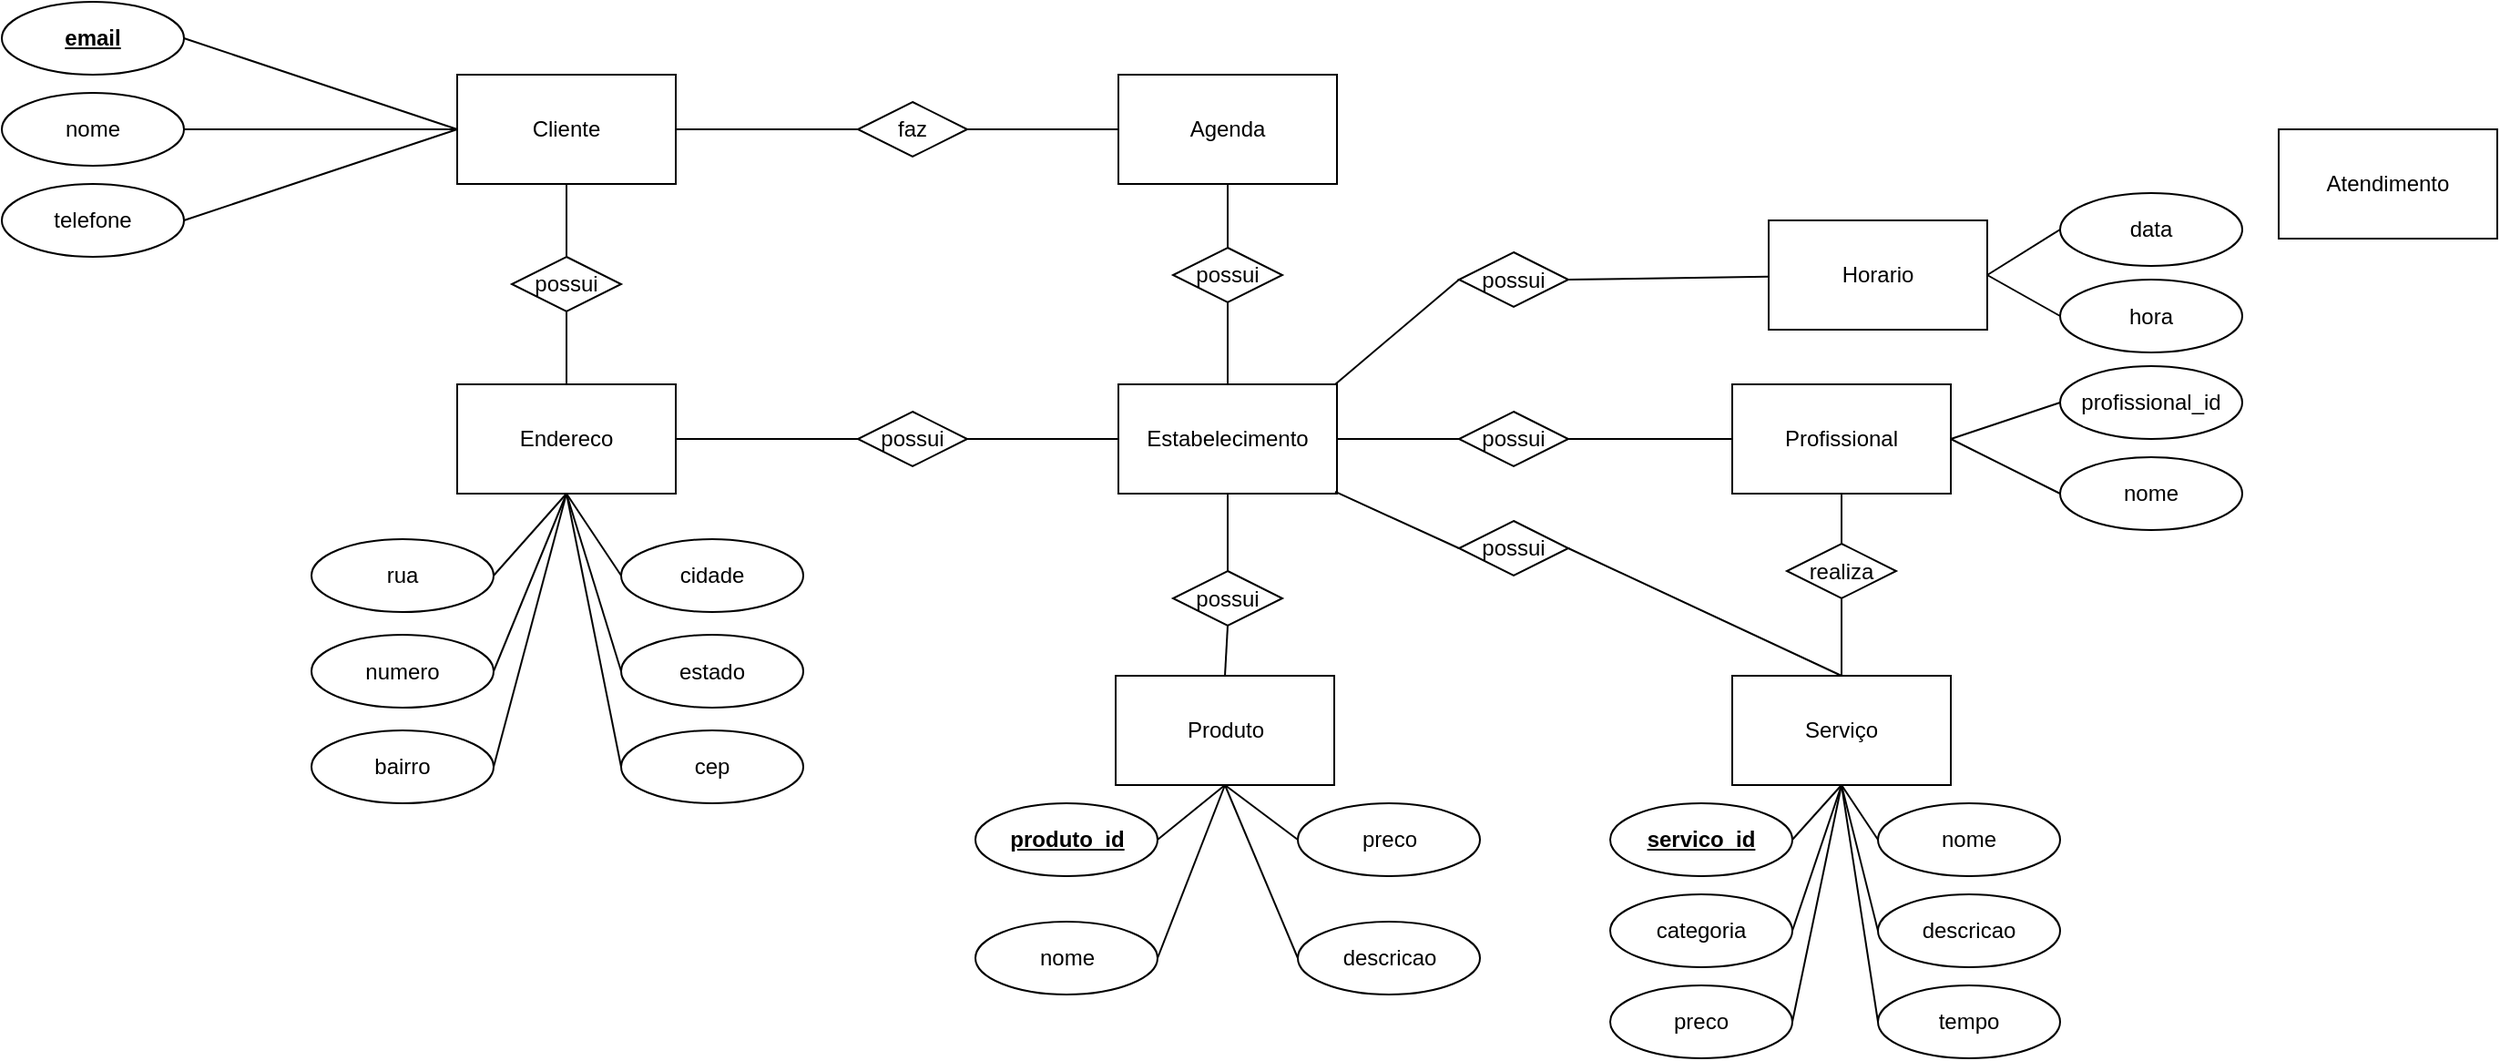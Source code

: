 <mxfile pages="1" version="11.2.9" type="device"><diagram id="aQD80Ql4jMY2Rv4eGtE2" name="Page-1"><mxGraphModel dx="868" dy="428" grid="1" gridSize="10" guides="1" tooltips="1" connect="1" arrows="1" fold="1" page="1" pageScale="1" pageWidth="1169" pageHeight="827" math="0" shadow="0"><root><mxCell id="0"/><mxCell id="1" parent="0"/><mxCell id="dCkcmsoxQ3INoG67xksl-1" value="Cliente" style="rounded=0;whiteSpace=wrap;html=1;" parent="1" vertex="1"><mxGeometry x="260" y="60" width="120" height="60" as="geometry"/></mxCell><mxCell id="dCkcmsoxQ3INoG67xksl-2" value="&lt;div&gt;Produto&lt;/div&gt;" style="rounded=0;whiteSpace=wrap;html=1;" parent="1" vertex="1"><mxGeometry x="621.5" y="390" width="120" height="60" as="geometry"/></mxCell><mxCell id="dCkcmsoxQ3INoG67xksl-3" value="Agenda" style="rounded=0;whiteSpace=wrap;html=1;" parent="1" vertex="1"><mxGeometry x="623" y="60" width="120" height="60" as="geometry"/></mxCell><mxCell id="dCkcmsoxQ3INoG67xksl-4" value="Profissional" style="rounded=0;whiteSpace=wrap;html=1;" parent="1" vertex="1"><mxGeometry x="960" y="230" width="120" height="60" as="geometry"/></mxCell><mxCell id="dCkcmsoxQ3INoG67xksl-5" value="Estabelecimento" style="rounded=0;whiteSpace=wrap;html=1;" parent="1" vertex="1"><mxGeometry x="623" y="230" width="120" height="60" as="geometry"/></mxCell><mxCell id="dCkcmsoxQ3INoG67xksl-7" value="nome" style="ellipse;whiteSpace=wrap;html=1;" parent="1" vertex="1"><mxGeometry x="10" y="70" width="100" height="40" as="geometry"/></mxCell><mxCell id="dCkcmsoxQ3INoG67xksl-8" value="telefone" style="ellipse;whiteSpace=wrap;html=1;" parent="1" vertex="1"><mxGeometry x="10" y="120" width="100" height="40" as="geometry"/></mxCell><mxCell id="dCkcmsoxQ3INoG67xksl-9" value="email" style="ellipse;html=1;whiteSpace=wrap;fontStyle=5" parent="1" vertex="1"><mxGeometry x="10" y="20" width="100" height="40" as="geometry"/></mxCell><mxCell id="dCkcmsoxQ3INoG67xksl-10" value="Endereco" style="rounded=0;whiteSpace=wrap;html=1;" parent="1" vertex="1"><mxGeometry x="260" y="230" width="120" height="60" as="geometry"/></mxCell><mxCell id="dCkcmsoxQ3INoG67xksl-13" value="" style="endArrow=none;html=1;entryX=1;entryY=0.5;entryDx=0;entryDy=0;exitX=0;exitY=0.5;exitDx=0;exitDy=0;" parent="1" source="dCkcmsoxQ3INoG67xksl-1" target="dCkcmsoxQ3INoG67xksl-7" edge="1"><mxGeometry width="50" height="50" relative="1" as="geometry"><mxPoint x="180" y="80" as="sourcePoint"/><mxPoint x="120" y="50" as="targetPoint"/></mxGeometry></mxCell><mxCell id="dCkcmsoxQ3INoG67xksl-14" value="" style="endArrow=none;html=1;entryX=1;entryY=0.5;entryDx=0;entryDy=0;exitX=0;exitY=0.5;exitDx=0;exitDy=0;" parent="1" source="dCkcmsoxQ3INoG67xksl-1" target="dCkcmsoxQ3INoG67xksl-8" edge="1"><mxGeometry width="50" height="50" relative="1" as="geometry"><mxPoint x="190" y="90" as="sourcePoint"/><mxPoint x="120" y="100" as="targetPoint"/></mxGeometry></mxCell><mxCell id="dCkcmsoxQ3INoG67xksl-15" value="" style="endArrow=none;html=1;entryX=1;entryY=0.5;entryDx=0;entryDy=0;exitX=0;exitY=0.5;exitDx=0;exitDy=0;" parent="1" source="dCkcmsoxQ3INoG67xksl-1" target="dCkcmsoxQ3INoG67xksl-9" edge="1"><mxGeometry width="50" height="50" relative="1" as="geometry"><mxPoint x="180" y="80" as="sourcePoint"/><mxPoint x="120" y="160" as="targetPoint"/></mxGeometry></mxCell><mxCell id="dCkcmsoxQ3INoG67xksl-16" value="possui" style="rhombus;whiteSpace=wrap;html=1;" parent="1" vertex="1"><mxGeometry x="290" y="160" width="60" height="30" as="geometry"/></mxCell><mxCell id="dCkcmsoxQ3INoG67xksl-17" value="" style="endArrow=none;html=1;entryX=0.5;entryY=1;entryDx=0;entryDy=0;exitX=0.5;exitY=0;exitDx=0;exitDy=0;" parent="1" source="dCkcmsoxQ3INoG67xksl-16" target="dCkcmsoxQ3INoG67xksl-1" edge="1"><mxGeometry width="50" height="50" relative="1" as="geometry"><mxPoint x="10" y="430" as="sourcePoint"/><mxPoint x="60" y="380" as="targetPoint"/></mxGeometry></mxCell><mxCell id="dCkcmsoxQ3INoG67xksl-19" value="" style="endArrow=none;html=1;entryX=0.5;entryY=1;entryDx=0;entryDy=0;exitX=0.5;exitY=0;exitDx=0;exitDy=0;" parent="1" source="dCkcmsoxQ3INoG67xksl-10" target="dCkcmsoxQ3INoG67xksl-16" edge="1"><mxGeometry width="50" height="50" relative="1" as="geometry"><mxPoint x="250" y="170" as="sourcePoint"/><mxPoint x="250" y="120" as="targetPoint"/></mxGeometry></mxCell><mxCell id="dCkcmsoxQ3INoG67xksl-20" value="rua" style="ellipse;whiteSpace=wrap;html=1;" parent="1" vertex="1"><mxGeometry x="180" y="315" width="100" height="40" as="geometry"/></mxCell><mxCell id="dCkcmsoxQ3INoG67xksl-21" value="numero" style="ellipse;whiteSpace=wrap;html=1;" parent="1" vertex="1"><mxGeometry x="180" y="367.5" width="100" height="40" as="geometry"/></mxCell><mxCell id="dCkcmsoxQ3INoG67xksl-22" value="cidade" style="ellipse;whiteSpace=wrap;html=1;" parent="1" vertex="1"><mxGeometry x="350" y="315" width="100" height="40" as="geometry"/></mxCell><mxCell id="dCkcmsoxQ3INoG67xksl-23" value="bairro" style="ellipse;whiteSpace=wrap;html=1;" parent="1" vertex="1"><mxGeometry x="180" y="420" width="100" height="40" as="geometry"/></mxCell><mxCell id="dCkcmsoxQ3INoG67xksl-24" value="estado" style="ellipse;whiteSpace=wrap;html=1;" parent="1" vertex="1"><mxGeometry x="350" y="367.5" width="100" height="40" as="geometry"/></mxCell><mxCell id="dCkcmsoxQ3INoG67xksl-25" value="cep" style="ellipse;whiteSpace=wrap;html=1;" parent="1" vertex="1"><mxGeometry x="350" y="420" width="100" height="40" as="geometry"/></mxCell><mxCell id="dCkcmsoxQ3INoG67xksl-26" value="" style="endArrow=none;html=1;exitX=0.5;exitY=1;exitDx=0;exitDy=0;entryX=1;entryY=0.5;entryDx=0;entryDy=0;" parent="1" source="dCkcmsoxQ3INoG67xksl-10" target="dCkcmsoxQ3INoG67xksl-20" edge="1"><mxGeometry width="50" height="50" relative="1" as="geometry"><mxPoint x="330" y="240" as="sourcePoint"/><mxPoint x="230" y="290" as="targetPoint"/></mxGeometry></mxCell><mxCell id="dCkcmsoxQ3INoG67xksl-27" value="" style="endArrow=none;html=1;entryX=1;entryY=0.5;entryDx=0;entryDy=0;exitX=0.5;exitY=1;exitDx=0;exitDy=0;" parent="1" source="dCkcmsoxQ3INoG67xksl-10" target="dCkcmsoxQ3INoG67xksl-21" edge="1"><mxGeometry width="50" height="50" relative="1" as="geometry"><mxPoint x="330" y="300" as="sourcePoint"/><mxPoint x="70" y="340" as="targetPoint"/></mxGeometry></mxCell><mxCell id="dCkcmsoxQ3INoG67xksl-28" value="" style="endArrow=none;html=1;entryX=1;entryY=0.5;entryDx=0;entryDy=0;exitX=0.5;exitY=1;exitDx=0;exitDy=0;" parent="1" source="dCkcmsoxQ3INoG67xksl-10" target="dCkcmsoxQ3INoG67xksl-23" edge="1"><mxGeometry width="50" height="50" relative="1" as="geometry"><mxPoint x="330" y="300" as="sourcePoint"/><mxPoint x="180" y="340" as="targetPoint"/></mxGeometry></mxCell><mxCell id="dCkcmsoxQ3INoG67xksl-29" value="" style="endArrow=none;html=1;entryX=0;entryY=0.5;entryDx=0;entryDy=0;exitX=0.5;exitY=1;exitDx=0;exitDy=0;" parent="1" source="dCkcmsoxQ3INoG67xksl-10" target="dCkcmsoxQ3INoG67xksl-22" edge="1"><mxGeometry width="50" height="50" relative="1" as="geometry"><mxPoint x="330" y="300" as="sourcePoint"/><mxPoint x="308" y="339" as="targetPoint"/></mxGeometry></mxCell><mxCell id="dCkcmsoxQ3INoG67xksl-30" value="" style="endArrow=none;html=1;exitX=0.5;exitY=1;exitDx=0;exitDy=0;entryX=0;entryY=0.5;entryDx=0;entryDy=0;" parent="1" source="dCkcmsoxQ3INoG67xksl-10" target="dCkcmsoxQ3INoG67xksl-24" edge="1"><mxGeometry width="50" height="50" relative="1" as="geometry"><mxPoint x="330" y="300" as="sourcePoint"/><mxPoint x="380" y="370" as="targetPoint"/></mxGeometry></mxCell><mxCell id="dCkcmsoxQ3INoG67xksl-31" value="" style="endArrow=none;html=1;entryX=0;entryY=0.5;entryDx=0;entryDy=0;exitX=0.5;exitY=1;exitDx=0;exitDy=0;" parent="1" source="dCkcmsoxQ3INoG67xksl-10" target="dCkcmsoxQ3INoG67xksl-25" edge="1"><mxGeometry width="50" height="50" relative="1" as="geometry"><mxPoint x="330" y="300" as="sourcePoint"/><mxPoint x="530" y="340" as="targetPoint"/></mxGeometry></mxCell><mxCell id="dCkcmsoxQ3INoG67xksl-32" value="faz" style="rhombus;whiteSpace=wrap;html=1;" parent="1" vertex="1"><mxGeometry x="480" y="75" width="60" height="30" as="geometry"/></mxCell><mxCell id="dCkcmsoxQ3INoG67xksl-33" value="" style="endArrow=none;html=1;entryX=1;entryY=0.5;entryDx=0;entryDy=0;exitX=0;exitY=0.5;exitDx=0;exitDy=0;" parent="1" source="dCkcmsoxQ3INoG67xksl-32" target="dCkcmsoxQ3INoG67xksl-1" edge="1"><mxGeometry width="50" height="50" relative="1" as="geometry"><mxPoint x="330" y="170" as="sourcePoint"/><mxPoint x="330" y="130" as="targetPoint"/></mxGeometry></mxCell><mxCell id="dCkcmsoxQ3INoG67xksl-34" value="" style="endArrow=none;html=1;entryX=1;entryY=0.5;entryDx=0;entryDy=0;exitX=0;exitY=0.5;exitDx=0;exitDy=0;" parent="1" source="dCkcmsoxQ3INoG67xksl-3" target="dCkcmsoxQ3INoG67xksl-32" edge="1"><mxGeometry width="50" height="50" relative="1" as="geometry"><mxPoint x="432" y="95" as="sourcePoint"/><mxPoint x="390" y="100" as="targetPoint"/></mxGeometry></mxCell><mxCell id="dCkcmsoxQ3INoG67xksl-35" value="possui" style="rhombus;whiteSpace=wrap;html=1;" parent="1" vertex="1"><mxGeometry x="480" y="245" width="60" height="30" as="geometry"/></mxCell><mxCell id="dCkcmsoxQ3INoG67xksl-36" value="" style="endArrow=none;html=1;entryX=1;entryY=0.5;entryDx=0;entryDy=0;exitX=0;exitY=0.5;exitDx=0;exitDy=0;" parent="1" source="dCkcmsoxQ3INoG67xksl-35" target="dCkcmsoxQ3INoG67xksl-10" edge="1"><mxGeometry width="50" height="50" relative="1" as="geometry"><mxPoint x="440" y="100" as="sourcePoint"/><mxPoint x="390" y="100" as="targetPoint"/></mxGeometry></mxCell><mxCell id="dCkcmsoxQ3INoG67xksl-37" value="" style="endArrow=none;html=1;entryX=1;entryY=0.5;entryDx=0;entryDy=0;exitX=0;exitY=0.5;exitDx=0;exitDy=0;" parent="1" source="dCkcmsoxQ3INoG67xksl-5" target="dCkcmsoxQ3INoG67xksl-35" edge="1"><mxGeometry width="50" height="50" relative="1" as="geometry"><mxPoint x="435" y="270" as="sourcePoint"/><mxPoint x="390" y="270" as="targetPoint"/></mxGeometry></mxCell><mxCell id="dCkcmsoxQ3INoG67xksl-38" value="possui" style="rhombus;whiteSpace=wrap;html=1;" parent="1" vertex="1"><mxGeometry x="653" y="155" width="60" height="30" as="geometry"/></mxCell><mxCell id="dCkcmsoxQ3INoG67xksl-39" value="" style="endArrow=none;html=1;entryX=0.5;entryY=1;entryDx=0;entryDy=0;exitX=0.5;exitY=0;exitDx=0;exitDy=0;" parent="1" source="dCkcmsoxQ3INoG67xksl-38" target="dCkcmsoxQ3INoG67xksl-3" edge="1"><mxGeometry width="50" height="50" relative="1" as="geometry"><mxPoint x="330" y="170" as="sourcePoint"/><mxPoint x="330" y="130" as="targetPoint"/></mxGeometry></mxCell><mxCell id="dCkcmsoxQ3INoG67xksl-40" value="" style="endArrow=none;html=1;entryX=0.5;entryY=1;entryDx=0;entryDy=0;" parent="1" source="dCkcmsoxQ3INoG67xksl-5" target="dCkcmsoxQ3INoG67xksl-38" edge="1"><mxGeometry width="50" height="50" relative="1" as="geometry"><mxPoint x="600" y="165" as="sourcePoint"/><mxPoint x="600" y="130" as="targetPoint"/></mxGeometry></mxCell><mxCell id="dCkcmsoxQ3INoG67xksl-41" value="Serviço" style="rounded=0;whiteSpace=wrap;html=1;" parent="1" vertex="1"><mxGeometry x="960" y="390" width="120" height="60" as="geometry"/></mxCell><mxCell id="dCkcmsoxQ3INoG67xksl-43" value="profissional_id" style="ellipse;whiteSpace=wrap;html=1;" parent="1" vertex="1"><mxGeometry x="1140" y="220" width="100" height="40" as="geometry"/></mxCell><mxCell id="dCkcmsoxQ3INoG67xksl-44" value="nome" style="ellipse;whiteSpace=wrap;html=1;" parent="1" vertex="1"><mxGeometry x="1140" y="270" width="100" height="40" as="geometry"/></mxCell><mxCell id="dCkcmsoxQ3INoG67xksl-45" value="" style="endArrow=none;html=1;entryX=1;entryY=0.5;entryDx=0;entryDy=0;exitX=0;exitY=0.5;exitDx=0;exitDy=0;" parent="1" source="dCkcmsoxQ3INoG67xksl-44" target="dCkcmsoxQ3INoG67xksl-4" edge="1"><mxGeometry width="50" height="50" relative="1" as="geometry"><mxPoint x="730" y="270" as="sourcePoint"/><mxPoint x="594" y="270" as="targetPoint"/></mxGeometry></mxCell><mxCell id="dCkcmsoxQ3INoG67xksl-46" value="" style="endArrow=none;html=1;entryX=1;entryY=0.5;entryDx=0;entryDy=0;exitX=0;exitY=0.5;exitDx=0;exitDy=0;" parent="1" source="dCkcmsoxQ3INoG67xksl-43" target="dCkcmsoxQ3INoG67xksl-4" edge="1"><mxGeometry width="50" height="50" relative="1" as="geometry"><mxPoint x="1140" y="275" as="sourcePoint"/><mxPoint x="1110" y="270" as="targetPoint"/></mxGeometry></mxCell><mxCell id="dCkcmsoxQ3INoG67xksl-47" value="Atendimento" style="rounded=0;whiteSpace=wrap;html=1;" parent="1" vertex="1"><mxGeometry x="1260" y="90" width="120" height="60" as="geometry"/></mxCell><mxCell id="dCkcmsoxQ3INoG67xksl-48" value="possui" style="rhombus;whiteSpace=wrap;html=1;" parent="1" vertex="1"><mxGeometry x="810" y="245" width="60" height="30" as="geometry"/></mxCell><mxCell id="dCkcmsoxQ3INoG67xksl-49" value="" style="endArrow=none;html=1;entryX=1;entryY=0.5;entryDx=0;entryDy=0;exitX=0;exitY=0.5;exitDx=0;exitDy=0;" parent="1" source="dCkcmsoxQ3INoG67xksl-48" target="dCkcmsoxQ3INoG67xksl-5" edge="1"><mxGeometry width="50" height="50" relative="1" as="geometry"><mxPoint x="730" y="270" as="sourcePoint"/><mxPoint x="594" y="270" as="targetPoint"/></mxGeometry></mxCell><mxCell id="dCkcmsoxQ3INoG67xksl-50" value="" style="endArrow=none;html=1;entryX=1;entryY=0.5;entryDx=0;entryDy=0;exitX=0;exitY=0.5;exitDx=0;exitDy=0;" parent="1" source="dCkcmsoxQ3INoG67xksl-4" target="dCkcmsoxQ3INoG67xksl-48" edge="1"><mxGeometry width="50" height="50" relative="1" as="geometry"><mxPoint x="900" y="270" as="sourcePoint"/><mxPoint x="850" y="270" as="targetPoint"/></mxGeometry></mxCell><mxCell id="dCkcmsoxQ3INoG67xksl-52" value="possui" style="rhombus;whiteSpace=wrap;html=1;" parent="1" vertex="1"><mxGeometry x="653" y="332.5" width="60" height="30" as="geometry"/></mxCell><mxCell id="dCkcmsoxQ3INoG67xksl-53" value="" style="endArrow=none;html=1;entryX=0.5;entryY=1;entryDx=0;entryDy=0;exitX=0.5;exitY=0;exitDx=0;exitDy=0;" parent="1" source="dCkcmsoxQ3INoG67xksl-52" target="dCkcmsoxQ3INoG67xksl-5" edge="1"><mxGeometry width="50" height="50" relative="1" as="geometry"><mxPoint x="640" y="340" as="sourcePoint"/><mxPoint x="750" y="330" as="targetPoint"/></mxGeometry></mxCell><mxCell id="dCkcmsoxQ3INoG67xksl-54" value="" style="endArrow=none;html=1;entryX=0.5;entryY=1;entryDx=0;entryDy=0;exitX=0.5;exitY=0;exitDx=0;exitDy=0;" parent="1" source="dCkcmsoxQ3INoG67xksl-2" target="dCkcmsoxQ3INoG67xksl-52" edge="1"><mxGeometry width="50" height="50" relative="1" as="geometry"><mxPoint x="890" y="330" as="sourcePoint"/><mxPoint x="760" y="340" as="targetPoint"/></mxGeometry></mxCell><mxCell id="dCkcmsoxQ3INoG67xksl-55" value="possui" style="rhombus;whiteSpace=wrap;html=1;" parent="1" vertex="1"><mxGeometry x="810" y="305" width="60" height="30" as="geometry"/></mxCell><mxCell id="dCkcmsoxQ3INoG67xksl-56" value="" style="endArrow=none;html=1;entryX=0.992;entryY=0.983;entryDx=0;entryDy=0;exitX=0;exitY=0.5;exitDx=0;exitDy=0;entryPerimeter=0;" parent="1" source="dCkcmsoxQ3INoG67xksl-55" target="dCkcmsoxQ3INoG67xksl-5" edge="1"><mxGeometry width="50" height="50" relative="1" as="geometry"><mxPoint x="730" y="345" as="sourcePoint"/><mxPoint x="840" y="335" as="targetPoint"/></mxGeometry></mxCell><mxCell id="dCkcmsoxQ3INoG67xksl-57" value="" style="endArrow=none;html=1;entryX=1;entryY=0.5;entryDx=0;entryDy=0;exitX=0.5;exitY=0;exitDx=0;exitDy=0;" parent="1" source="dCkcmsoxQ3INoG67xksl-41" target="dCkcmsoxQ3INoG67xksl-55" edge="1"><mxGeometry width="50" height="50" relative="1" as="geometry"><mxPoint x="980" y="335" as="sourcePoint"/><mxPoint x="850" y="345" as="targetPoint"/></mxGeometry></mxCell><mxCell id="dCkcmsoxQ3INoG67xksl-58" value="Horario" style="rounded=0;whiteSpace=wrap;html=1;" parent="1" vertex="1"><mxGeometry x="980" y="140" width="120" height="60" as="geometry"/></mxCell><mxCell id="dCkcmsoxQ3INoG67xksl-59" value="possui" style="rhombus;whiteSpace=wrap;html=1;" parent="1" vertex="1"><mxGeometry x="810" y="157.5" width="60" height="30" as="geometry"/></mxCell><mxCell id="dCkcmsoxQ3INoG67xksl-60" value="" style="endArrow=none;html=1;entryX=0.992;entryY=0;entryDx=0;entryDy=0;exitX=0;exitY=0.5;exitDx=0;exitDy=0;entryPerimeter=0;" parent="1" source="dCkcmsoxQ3INoG67xksl-59" target="dCkcmsoxQ3INoG67xksl-5" edge="1"><mxGeometry width="50" height="50" relative="1" as="geometry"><mxPoint x="715" y="190" as="sourcePoint"/><mxPoint x="825" y="180" as="targetPoint"/></mxGeometry></mxCell><mxCell id="dCkcmsoxQ3INoG67xksl-61" value="" style="endArrow=none;html=1;entryX=1;entryY=0.5;entryDx=0;entryDy=0;" parent="1" source="dCkcmsoxQ3INoG67xksl-58" target="dCkcmsoxQ3INoG67xksl-59" edge="1"><mxGeometry width="50" height="50" relative="1" as="geometry"><mxPoint x="965" y="180" as="sourcePoint"/><mxPoint x="835" y="190" as="targetPoint"/></mxGeometry></mxCell><mxCell id="QOXsKFwI4BSxiao1NRCc-1" value="data" style="ellipse;whiteSpace=wrap;html=1;" parent="1" vertex="1"><mxGeometry x="1140" y="125" width="100" height="40" as="geometry"/></mxCell><mxCell id="QOXsKFwI4BSxiao1NRCc-2" value="hora" style="ellipse;whiteSpace=wrap;html=1;" parent="1" vertex="1"><mxGeometry x="1140" y="172.5" width="100" height="40" as="geometry"/></mxCell><mxCell id="QOXsKFwI4BSxiao1NRCc-3" value="" style="endArrow=none;html=1;entryX=1;entryY=0.5;entryDx=0;entryDy=0;exitX=0;exitY=0.5;exitDx=0;exitDy=0;" parent="1" source="QOXsKFwI4BSxiao1NRCc-2" target="dCkcmsoxQ3INoG67xksl-58" edge="1"><mxGeometry width="50" height="50" relative="1" as="geometry"><mxPoint x="740" y="175" as="sourcePoint"/><mxPoint x="1110" y="165" as="targetPoint"/></mxGeometry></mxCell><mxCell id="QOXsKFwI4BSxiao1NRCc-4" value="" style="endArrow=none;html=1;entryX=1;entryY=0.5;entryDx=0;entryDy=0;exitX=0;exitY=0.5;exitDx=0;exitDy=0;" parent="1" source="QOXsKFwI4BSxiao1NRCc-1" target="dCkcmsoxQ3INoG67xksl-58" edge="1"><mxGeometry width="50" height="50" relative="1" as="geometry"><mxPoint x="1150" y="180" as="sourcePoint"/><mxPoint x="1110" y="165" as="targetPoint"/></mxGeometry></mxCell><mxCell id="QOXsKFwI4BSxiao1NRCc-7" value="produto_id" style="ellipse;whiteSpace=wrap;html=1;fontStyle=5" parent="1" vertex="1"><mxGeometry x="544.5" y="460" width="100" height="40" as="geometry"/></mxCell><mxCell id="QOXsKFwI4BSxiao1NRCc-8" value="nome" style="ellipse;whiteSpace=wrap;html=1;" parent="1" vertex="1"><mxGeometry x="544.5" y="525" width="100" height="40" as="geometry"/></mxCell><mxCell id="QOXsKFwI4BSxiao1NRCc-9" value="preco" style="ellipse;whiteSpace=wrap;html=1;" parent="1" vertex="1"><mxGeometry x="721.5" y="460" width="100" height="40" as="geometry"/></mxCell><mxCell id="QOXsKFwI4BSxiao1NRCc-10" value="descricao" style="ellipse;whiteSpace=wrap;html=1;" parent="1" vertex="1"><mxGeometry x="721.5" y="525" width="100" height="40" as="geometry"/></mxCell><mxCell id="QOXsKFwI4BSxiao1NRCc-11" value="servico_id" style="ellipse;whiteSpace=wrap;html=1;fontStyle=5" parent="1" vertex="1"><mxGeometry x="893" y="460" width="100" height="40" as="geometry"/></mxCell><mxCell id="QOXsKFwI4BSxiao1NRCc-12" value="categoria" style="ellipse;whiteSpace=wrap;html=1;" parent="1" vertex="1"><mxGeometry x="893" y="510" width="100" height="40" as="geometry"/></mxCell><mxCell id="QOXsKFwI4BSxiao1NRCc-15" value="" style="endArrow=none;html=1;entryX=0.5;entryY=1;entryDx=0;entryDy=0;exitX=1;exitY=0.5;exitDx=0;exitDy=0;" parent="1" source="QOXsKFwI4BSxiao1NRCc-7" target="dCkcmsoxQ3INoG67xksl-2" edge="1"><mxGeometry width="50" height="50" relative="1" as="geometry"><mxPoint x="691.5" y="490" as="sourcePoint"/><mxPoint x="511.5" y="560" as="targetPoint"/></mxGeometry></mxCell><mxCell id="QOXsKFwI4BSxiao1NRCc-16" value="" style="endArrow=none;html=1;entryX=0.5;entryY=1;entryDx=0;entryDy=0;exitX=1;exitY=0.5;exitDx=0;exitDy=0;" parent="1" source="QOXsKFwI4BSxiao1NRCc-8" target="dCkcmsoxQ3INoG67xksl-2" edge="1"><mxGeometry width="50" height="50" relative="1" as="geometry"><mxPoint x="654.5" y="490" as="sourcePoint"/><mxPoint x="691.5" y="460" as="targetPoint"/></mxGeometry></mxCell><mxCell id="QOXsKFwI4BSxiao1NRCc-17" value="" style="endArrow=none;html=1;entryX=0.5;entryY=1;entryDx=0;entryDy=0;exitX=0;exitY=0.5;exitDx=0;exitDy=0;" parent="1" source="QOXsKFwI4BSxiao1NRCc-10" target="dCkcmsoxQ3INoG67xksl-2" edge="1"><mxGeometry width="50" height="50" relative="1" as="geometry"><mxPoint x="654.5" y="555" as="sourcePoint"/><mxPoint x="691.5" y="460" as="targetPoint"/></mxGeometry></mxCell><mxCell id="QOXsKFwI4BSxiao1NRCc-18" value="" style="endArrow=none;html=1;entryX=0.5;entryY=1;entryDx=0;entryDy=0;exitX=0;exitY=0.5;exitDx=0;exitDy=0;" parent="1" source="QOXsKFwI4BSxiao1NRCc-9" target="dCkcmsoxQ3INoG67xksl-2" edge="1"><mxGeometry width="50" height="50" relative="1" as="geometry"><mxPoint x="731.5" y="555" as="sourcePoint"/><mxPoint x="691.5" y="460" as="targetPoint"/></mxGeometry></mxCell><mxCell id="QOXsKFwI4BSxiao1NRCc-19" value="nome" style="ellipse;whiteSpace=wrap;html=1;" parent="1" vertex="1"><mxGeometry x="1040" y="460" width="100" height="40" as="geometry"/></mxCell><mxCell id="QOXsKFwI4BSxiao1NRCc-20" value="descricao" style="ellipse;whiteSpace=wrap;html=1;" parent="1" vertex="1"><mxGeometry x="1040" y="510" width="100" height="40" as="geometry"/></mxCell><mxCell id="QOXsKFwI4BSxiao1NRCc-21" value="preco" style="ellipse;whiteSpace=wrap;html=1;" parent="1" vertex="1"><mxGeometry x="893" y="560" width="100" height="40" as="geometry"/></mxCell><mxCell id="QOXsKFwI4BSxiao1NRCc-22" value="" style="endArrow=none;html=1;entryX=1;entryY=0.5;entryDx=0;entryDy=0;exitX=0.5;exitY=1;exitDx=0;exitDy=0;" parent="1" source="dCkcmsoxQ3INoG67xksl-41" target="QOXsKFwI4BSxiao1NRCc-11" edge="1"><mxGeometry width="50" height="50" relative="1" as="geometry"><mxPoint x="1023" y="480" as="sourcePoint"/><mxPoint x="893" y="357.5" as="targetPoint"/></mxGeometry></mxCell><mxCell id="QOXsKFwI4BSxiao1NRCc-23" value="" style="endArrow=none;html=1;entryX=1;entryY=0.5;entryDx=0;entryDy=0;exitX=0.5;exitY=1;exitDx=0;exitDy=0;" parent="1" source="dCkcmsoxQ3INoG67xksl-41" target="QOXsKFwI4BSxiao1NRCc-12" edge="1"><mxGeometry width="50" height="50" relative="1" as="geometry"><mxPoint x="1030" y="460" as="sourcePoint"/><mxPoint x="1003" y="490" as="targetPoint"/></mxGeometry></mxCell><mxCell id="QOXsKFwI4BSxiao1NRCc-24" value="" style="endArrow=none;html=1;entryX=1;entryY=0.5;entryDx=0;entryDy=0;exitX=0.5;exitY=1;exitDx=0;exitDy=0;" parent="1" source="dCkcmsoxQ3INoG67xksl-41" target="QOXsKFwI4BSxiao1NRCc-21" edge="1"><mxGeometry width="50" height="50" relative="1" as="geometry"><mxPoint x="1030" y="460" as="sourcePoint"/><mxPoint x="1003" y="555" as="targetPoint"/></mxGeometry></mxCell><mxCell id="QOXsKFwI4BSxiao1NRCc-25" value="" style="endArrow=none;html=1;entryX=0;entryY=0.5;entryDx=0;entryDy=0;exitX=0.5;exitY=1;exitDx=0;exitDy=0;" parent="1" source="dCkcmsoxQ3INoG67xksl-41" target="QOXsKFwI4BSxiao1NRCc-20" edge="1"><mxGeometry width="50" height="50" relative="1" as="geometry"><mxPoint x="1030" y="460" as="sourcePoint"/><mxPoint x="1030" y="590" as="targetPoint"/></mxGeometry></mxCell><mxCell id="QOXsKFwI4BSxiao1NRCc-26" value="" style="endArrow=none;html=1;entryX=0;entryY=0.5;entryDx=0;entryDy=0;exitX=0.5;exitY=1;exitDx=0;exitDy=0;" parent="1" source="dCkcmsoxQ3INoG67xksl-41" target="QOXsKFwI4BSxiao1NRCc-19" edge="1"><mxGeometry width="50" height="50" relative="1" as="geometry"><mxPoint x="1030" y="460" as="sourcePoint"/><mxPoint x="1050" y="560" as="targetPoint"/></mxGeometry></mxCell><mxCell id="QOXsKFwI4BSxiao1NRCc-27" value="realiza" style="rhombus;whiteSpace=wrap;html=1;" parent="1" vertex="1"><mxGeometry x="990" y="317.5" width="60" height="30" as="geometry"/></mxCell><mxCell id="QOXsKFwI4BSxiao1NRCc-28" value="" style="endArrow=none;html=1;entryX=0.5;entryY=1;entryDx=0;entryDy=0;exitX=0.5;exitY=0;exitDx=0;exitDy=0;" parent="1" source="QOXsKFwI4BSxiao1NRCc-27" target="dCkcmsoxQ3INoG67xksl-4" edge="1"><mxGeometry width="50" height="50" relative="1" as="geometry"><mxPoint x="1067" y="400" as="sourcePoint"/><mxPoint x="930" y="357.5" as="targetPoint"/></mxGeometry></mxCell><mxCell id="QOXsKFwI4BSxiao1NRCc-29" value="" style="endArrow=none;html=1;exitX=0.5;exitY=0;exitDx=0;exitDy=0;entryX=0.5;entryY=1;entryDx=0;entryDy=0;" parent="1" source="dCkcmsoxQ3INoG67xksl-41" target="QOXsKFwI4BSxiao1NRCc-27" edge="1"><mxGeometry width="50" height="50" relative="1" as="geometry"><mxPoint x="1057" y="327.5" as="sourcePoint"/><mxPoint x="1090" y="348" as="targetPoint"/></mxGeometry></mxCell><mxCell id="FHpKHStV1WeDWckWewyh-1" value="tempo" style="ellipse;whiteSpace=wrap;html=1;" vertex="1" parent="1"><mxGeometry x="1040" y="560" width="100" height="40" as="geometry"/></mxCell><mxCell id="FHpKHStV1WeDWckWewyh-3" value="" style="endArrow=none;html=1;entryX=0;entryY=0.5;entryDx=0;entryDy=0;exitX=0.5;exitY=1;exitDx=0;exitDy=0;" edge="1" parent="1" source="dCkcmsoxQ3INoG67xksl-41" target="FHpKHStV1WeDWckWewyh-1"><mxGeometry width="50" height="50" relative="1" as="geometry"><mxPoint x="1030" y="460" as="sourcePoint"/><mxPoint x="1003" y="590" as="targetPoint"/></mxGeometry></mxCell></root></mxGraphModel></diagram></mxfile>